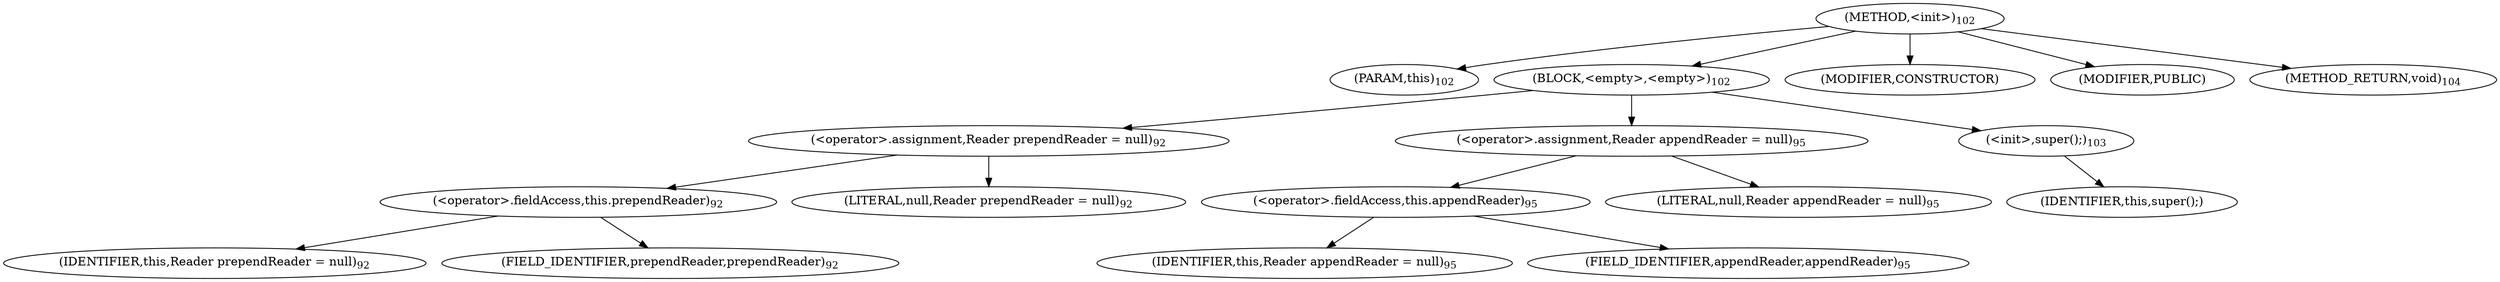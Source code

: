 digraph "&lt;init&gt;" {  
"43" [label = <(METHOD,&lt;init&gt;)<SUB>102</SUB>> ]
"4" [label = <(PARAM,this)<SUB>102</SUB>> ]
"44" [label = <(BLOCK,&lt;empty&gt;,&lt;empty&gt;)<SUB>102</SUB>> ]
"45" [label = <(&lt;operator&gt;.assignment,Reader prependReader = null)<SUB>92</SUB>> ]
"46" [label = <(&lt;operator&gt;.fieldAccess,this.prependReader)<SUB>92</SUB>> ]
"47" [label = <(IDENTIFIER,this,Reader prependReader = null)<SUB>92</SUB>> ]
"48" [label = <(FIELD_IDENTIFIER,prependReader,prependReader)<SUB>92</SUB>> ]
"49" [label = <(LITERAL,null,Reader prependReader = null)<SUB>92</SUB>> ]
"50" [label = <(&lt;operator&gt;.assignment,Reader appendReader = null)<SUB>95</SUB>> ]
"51" [label = <(&lt;operator&gt;.fieldAccess,this.appendReader)<SUB>95</SUB>> ]
"52" [label = <(IDENTIFIER,this,Reader appendReader = null)<SUB>95</SUB>> ]
"53" [label = <(FIELD_IDENTIFIER,appendReader,appendReader)<SUB>95</SUB>> ]
"54" [label = <(LITERAL,null,Reader appendReader = null)<SUB>95</SUB>> ]
"55" [label = <(&lt;init&gt;,super();)<SUB>103</SUB>> ]
"3" [label = <(IDENTIFIER,this,super();)> ]
"56" [label = <(MODIFIER,CONSTRUCTOR)> ]
"57" [label = <(MODIFIER,PUBLIC)> ]
"58" [label = <(METHOD_RETURN,void)<SUB>104</SUB>> ]
  "43" -> "4" 
  "43" -> "44" 
  "43" -> "56" 
  "43" -> "57" 
  "43" -> "58" 
  "44" -> "45" 
  "44" -> "50" 
  "44" -> "55" 
  "45" -> "46" 
  "45" -> "49" 
  "46" -> "47" 
  "46" -> "48" 
  "50" -> "51" 
  "50" -> "54" 
  "51" -> "52" 
  "51" -> "53" 
  "55" -> "3" 
}
